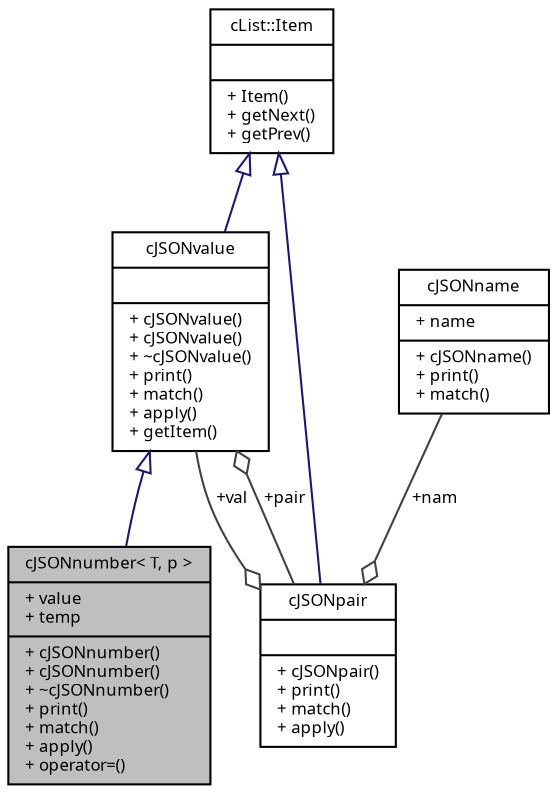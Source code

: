 digraph "cJSONnumber&lt; T, p &gt;"
{
  edge [fontname="Sans",fontsize="8",labelfontname="Sans",labelfontsize="8"];
  node [fontname="Sans",fontsize="8",shape=record];
  Node1 [label="{cJSONnumber\< T, p \>\n|+ value\l+ temp\l|+ cJSONnumber()\l+ cJSONnumber()\l+ ~cJSONnumber()\l+ print()\l+ match()\l+ apply()\l+ operator=()\l}",height=0.2,width=0.4,color="black", fillcolor="grey75", style="filled", fontcolor="black"];
  Node2 -> Node1 [dir="back",color="midnightblue",fontsize="8",style="solid",arrowtail="onormal",fontname="Sans"];
  Node2 [label="{cJSONvalue\n||+ cJSONvalue()\l+ cJSONvalue()\l+ ~cJSONvalue()\l+ print()\l+ match()\l+ apply()\l+ getItem()\l}",height=0.2,width=0.4,color="black", fillcolor="white", style="filled",URL="$classc_j_s_o_nvalue.html"];
  Node3 -> Node2 [dir="back",color="midnightblue",fontsize="8",style="solid",arrowtail="onormal",fontname="Sans"];
  Node3 [label="{cList::Item\n||+ Item()\l+ getNext()\l+ getPrev()\l}",height=0.2,width=0.4,color="black", fillcolor="white", style="filled",URL="$classc_list_1_1_item.html",tooltip="Base class for list items. "];
  Node4 -> Node2 [color="grey25",fontsize="8",style="solid",label=" +pair" ,arrowhead="odiamond",fontname="Sans"];
  Node4 [label="{cJSONpair\n||+ cJSONpair()\l+ print()\l+ match()\l+ apply()\l}",height=0.2,width=0.4,color="black", fillcolor="white", style="filled",URL="$classc_j_s_o_npair.html"];
  Node3 -> Node4 [dir="back",color="midnightblue",fontsize="8",style="solid",arrowtail="onormal",fontname="Sans"];
  Node5 -> Node4 [color="grey25",fontsize="8",style="solid",label=" +nam" ,arrowhead="odiamond",fontname="Sans"];
  Node5 [label="{cJSONname\n|+ name\l|+ cJSONname()\l+ print()\l+ match()\l}",height=0.2,width=0.4,color="black", fillcolor="white", style="filled",URL="$classc_j_s_o_nname.html"];
  Node2 -> Node4 [color="grey25",fontsize="8",style="solid",label=" +val" ,arrowhead="odiamond",fontname="Sans"];
}
